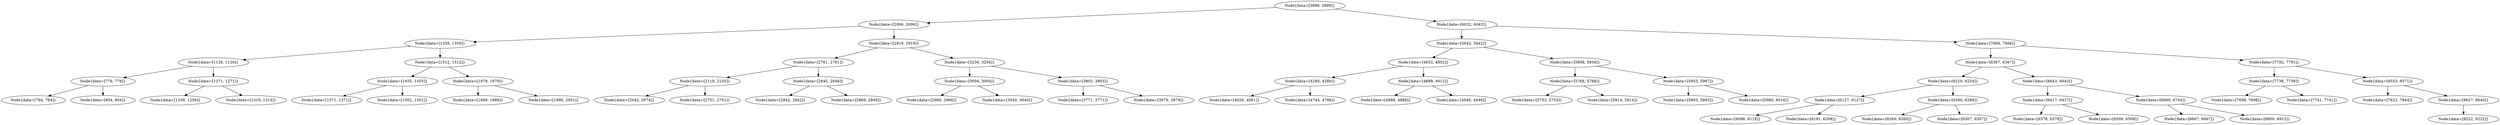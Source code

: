 digraph G{
1446983876 [label="Node{data=[3999, 3999]}"]
1446983876 -> 1412601264
1412601264 [label="Node{data=[2006, 2006]}"]
1412601264 -> 1413623320
1413623320 [label="Node{data=[1359, 1359]}"]
1413623320 -> 292641216
292641216 [label="Node{data=[1126, 1126]}"]
292641216 -> 1042790962
1042790962 [label="Node{data=[776, 776]}"]
1042790962 -> 2130192211
2130192211 [label="Node{data=[764, 764]}"]
1042790962 -> 990897274
990897274 [label="Node{data=[804, 804]}"]
292641216 -> 539690370
539690370 [label="Node{data=[1271, 1271]}"]
539690370 -> 593415583
593415583 [label="Node{data=[1259, 1259]}"]
539690370 -> 480490520
480490520 [label="Node{data=[1319, 1319]}"]
1413623320 -> 1489743810
1489743810 [label="Node{data=[1512, 1512]}"]
1489743810 -> 540325452
540325452 [label="Node{data=[1455, 1455]}"]
540325452 -> 1976804832
1976804832 [label="Node{data=[1371, 1371]}"]
540325452 -> 1959910454
1959910454 [label="Node{data=[1502, 1502]}"]
1489743810 -> 1902237905
1902237905 [label="Node{data=[1979, 1979]}"]
1902237905 -> 1961002599
1961002599 [label="Node{data=[1889, 1889]}"]
1902237905 -> 485937598
485937598 [label="Node{data=[1990, 2001]}"]
1412601264 -> 1715248762
1715248762 [label="Node{data=[2919, 2919]}"]
1715248762 -> 434398524
434398524 [label="Node{data=[2761, 2761]}"]
434398524 -> 2035616217
2035616217 [label="Node{data=[2119, 2155]}"]
2035616217 -> 1392794732
1392794732 [label="Node{data=[2042, 2074]}"]
2035616217 -> 1363793720
1363793720 [label="Node{data=[2751, 2751]}"]
434398524 -> 1807648168
1807648168 [label="Node{data=[2845, 2846]}"]
1807648168 -> 980697799
980697799 [label="Node{data=[2842, 2842]}"]
1807648168 -> 1273143001
1273143001 [label="Node{data=[2869, 2869]}"]
1715248762 -> 1418555530
1418555530 [label="Node{data=[3256, 3256]}"]
1418555530 -> 1258372214
1258372214 [label="Node{data=[3004, 3004]}"]
1258372214 -> 1408974251
1408974251 [label="Node{data=[2966, 2966]}"]
1258372214 -> 212890971
212890971 [label="Node{data=[3040, 3040]}"]
1418555530 -> 856055143
856055143 [label="Node{data=[3803, 3803]}"]
856055143 -> 1898325501
1898325501 [label="Node{data=[3771, 3771]}"]
856055143 -> 2075809815
2075809815 [label="Node{data=[3979, 3979]}"]
1446983876 -> 1949298838
1949298838 [label="Node{data=[6032, 6043]}"]
1949298838 -> 1967355409
1967355409 [label="Node{data=[5642, 5642]}"]
1967355409 -> 889891977
889891977 [label="Node{data=[4832, 4852]}"]
889891977 -> 475603167
475603167 [label="Node{data=[4280, 4280]}"]
475603167 -> 402249858
402249858 [label="Node{data=[4026, 4061]}"]
475603167 -> 2045036434
2045036434 [label="Node{data=[4744, 4786]}"]
889891977 -> 426394307
426394307 [label="Node{data=[4899, 4912]}"]
426394307 -> 1281414889
1281414889 [label="Node{data=[4888, 4888]}"]
426394307 -> 352598575
352598575 [label="Node{data=[4946, 4946]}"]
1967355409 -> 1250142026
1250142026 [label="Node{data=[5858, 5858]}"]
1250142026 -> 20224131
20224131 [label="Node{data=[5768, 5788]}"]
20224131 -> 1261031890
1261031890 [label="Node{data=[5753, 5753]}"]
20224131 -> 2135449562
2135449562 [label="Node{data=[5814, 5814]}"]
1250142026 -> 673586830
673586830 [label="Node{data=[5953, 5967]}"]
673586830 -> 225672073
225672073 [label="Node{data=[5893, 5893]}"]
673586830 -> 139566260
139566260 [label="Node{data=[5980, 6016]}"]
1949298838 -> 903525611
903525611 [label="Node{data=[7666, 7666]}"]
903525611 -> 764419760
764419760 [label="Node{data=[6367, 6367]}"]
764419760 -> 1000966072
1000966072 [label="Node{data=[6219, 6234]}"]
1000966072 -> 1058609221
1058609221 [label="Node{data=[6127, 6127]}"]
1058609221 -> 1594138273
1594138273 [label="Node{data=[6098, 6118]}"]
1058609221 -> 1926004335
1926004335 [label="Node{data=[6191, 6208]}"]
1000966072 -> 95396809
95396809 [label="Node{data=[6280, 6280]}"]
95396809 -> 1912821769
1912821769 [label="Node{data=[6260, 6260]}"]
95396809 -> 151593342
151593342 [label="Node{data=[6307, 6307]}"]
764419760 -> 405215542
405215542 [label="Node{data=[6643, 6643]}"]
405215542 -> 1617838096
1617838096 [label="Node{data=[6417, 6417]}"]
1617838096 -> 138776324
138776324 [label="Node{data=[6378, 6378]}"]
1617838096 -> 1208442275
1208442275 [label="Node{data=[6509, 6509]}"]
405215542 -> 1758008124
1758008124 [label="Node{data=[6689, 6744]}"]
1758008124 -> 2050339061
2050339061 [label="Node{data=[6667, 6667]}"]
1758008124 -> 1579957528
1579957528 [label="Node{data=[6850, 6912]}"]
903525611 -> 750029115
750029115 [label="Node{data=[7792, 7792]}"]
750029115 -> 214187874
214187874 [label="Node{data=[7738, 7738]}"]
214187874 -> 1528923159
1528923159 [label="Node{data=[7698, 7698]}"]
214187874 -> 1683662486
1683662486 [label="Node{data=[7741, 7741]}"]
750029115 -> 1823409783
1823409783 [label="Node{data=[8553, 8571]}"]
1823409783 -> 1094523823
1094523823 [label="Node{data=[7823, 7844]}"]
1823409783 -> 384515747
384515747 [label="Node{data=[8627, 8640]}"]
384515747 -> 657736958
657736958 [label="Node{data=[9222, 9222]}"]
}